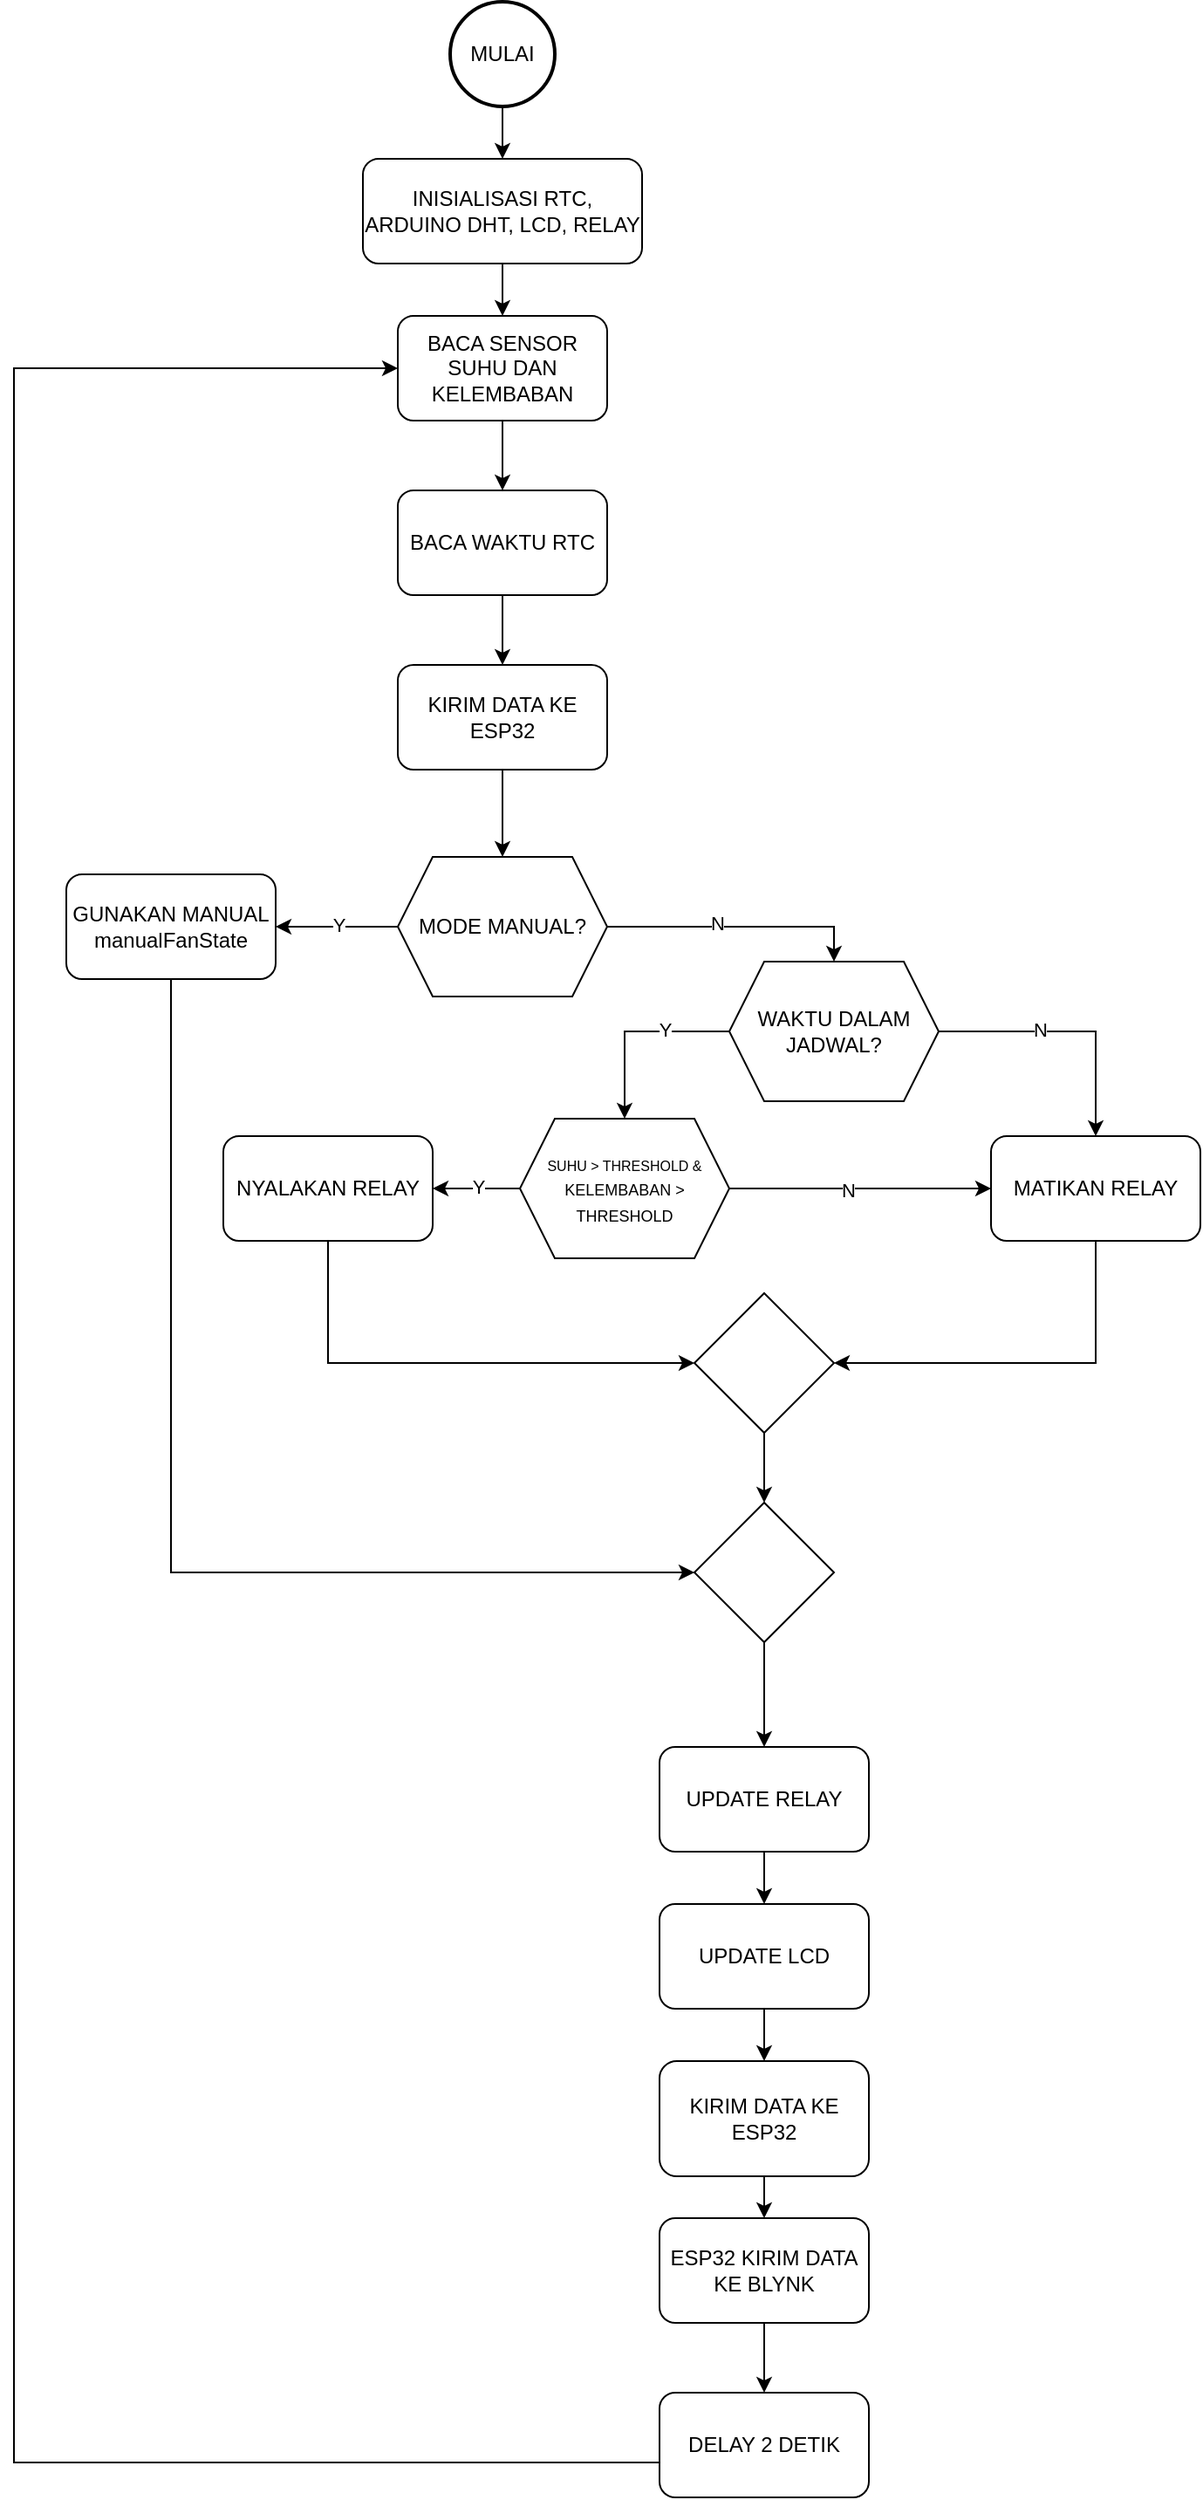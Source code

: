 <mxfile version="27.1.4" pages="6">
  <diagram name="otomatis mode" id="4Az4jXtHjL-wg0e88tgm">
    <mxGraphModel dx="1518" dy="588" grid="1" gridSize="10" guides="1" tooltips="1" connect="1" arrows="1" fold="1" page="1" pageScale="1" pageWidth="827" pageHeight="1169" math="0" shadow="0">
      <root>
        <mxCell id="0" />
        <mxCell id="1" parent="0" />
        <mxCell id="bdNyrH1w7sQYgzbu5uR2-7" style="edgeStyle=orthogonalEdgeStyle;rounded=0;orthogonalLoop=1;jettySize=auto;html=1;exitX=0.5;exitY=1;exitDx=0;exitDy=0;exitPerimeter=0;" edge="1" parent="1" source="bdNyrH1w7sQYgzbu5uR2-1" target="bdNyrH1w7sQYgzbu5uR2-6">
          <mxGeometry relative="1" as="geometry" />
        </mxCell>
        <mxCell id="bdNyrH1w7sQYgzbu5uR2-1" value="MULAI" style="strokeWidth=2;html=1;shape=mxgraph.flowchart.start_2;whiteSpace=wrap;" vertex="1" parent="1">
          <mxGeometry x="410" y="60" width="60" height="60" as="geometry" />
        </mxCell>
        <mxCell id="bdNyrH1w7sQYgzbu5uR2-9" value="" style="edgeStyle=orthogonalEdgeStyle;rounded=0;orthogonalLoop=1;jettySize=auto;html=1;" edge="1" parent="1" source="bdNyrH1w7sQYgzbu5uR2-6" target="bdNyrH1w7sQYgzbu5uR2-8">
          <mxGeometry relative="1" as="geometry" />
        </mxCell>
        <mxCell id="bdNyrH1w7sQYgzbu5uR2-6" value="INISIALISASI RTC, ARDUINO DHT, LCD, RELAY" style="rounded=1;whiteSpace=wrap;html=1;" vertex="1" parent="1">
          <mxGeometry x="360" y="150" width="160" height="60" as="geometry" />
        </mxCell>
        <mxCell id="bdNyrH1w7sQYgzbu5uR2-11" value="" style="edgeStyle=orthogonalEdgeStyle;rounded=0;orthogonalLoop=1;jettySize=auto;html=1;" edge="1" parent="1" source="bdNyrH1w7sQYgzbu5uR2-8" target="bdNyrH1w7sQYgzbu5uR2-10">
          <mxGeometry relative="1" as="geometry" />
        </mxCell>
        <mxCell id="bdNyrH1w7sQYgzbu5uR2-8" value="BACA SENSOR SUHU DAN KELEMBABAN" style="whiteSpace=wrap;html=1;rounded=1;" vertex="1" parent="1">
          <mxGeometry x="380" y="240" width="120" height="60" as="geometry" />
        </mxCell>
        <mxCell id="bdNyrH1w7sQYgzbu5uR2-13" value="" style="edgeStyle=orthogonalEdgeStyle;rounded=0;orthogonalLoop=1;jettySize=auto;html=1;" edge="1" parent="1" source="bdNyrH1w7sQYgzbu5uR2-10" target="bdNyrH1w7sQYgzbu5uR2-12">
          <mxGeometry relative="1" as="geometry" />
        </mxCell>
        <mxCell id="bdNyrH1w7sQYgzbu5uR2-10" value="BACA WAKTU RTC" style="whiteSpace=wrap;html=1;rounded=1;" vertex="1" parent="1">
          <mxGeometry x="380" y="340" width="120" height="60" as="geometry" />
        </mxCell>
        <mxCell id="bdNyrH1w7sQYgzbu5uR2-20" style="edgeStyle=orthogonalEdgeStyle;rounded=0;orthogonalLoop=1;jettySize=auto;html=1;entryX=0.5;entryY=0;entryDx=0;entryDy=0;" edge="1" parent="1" source="bdNyrH1w7sQYgzbu5uR2-12" target="bdNyrH1w7sQYgzbu5uR2-17">
          <mxGeometry relative="1" as="geometry" />
        </mxCell>
        <mxCell id="bdNyrH1w7sQYgzbu5uR2-12" value="KIRIM DATA KE ESP32" style="whiteSpace=wrap;html=1;rounded=1;" vertex="1" parent="1">
          <mxGeometry x="380" y="440" width="120" height="60" as="geometry" />
        </mxCell>
        <mxCell id="bdNyrH1w7sQYgzbu5uR2-19" style="edgeStyle=orthogonalEdgeStyle;rounded=0;orthogonalLoop=1;jettySize=auto;html=1;" edge="1" parent="1" source="bdNyrH1w7sQYgzbu5uR2-17" target="bdNyrH1w7sQYgzbu5uR2-18">
          <mxGeometry relative="1" as="geometry">
            <Array as="points">
              <mxPoint x="350" y="590" />
              <mxPoint x="350" y="590" />
            </Array>
          </mxGeometry>
        </mxCell>
        <mxCell id="bdNyrH1w7sQYgzbu5uR2-21" value="Y" style="edgeLabel;html=1;align=center;verticalAlign=middle;resizable=0;points=[];" vertex="1" connectable="0" parent="bdNyrH1w7sQYgzbu5uR2-19">
          <mxGeometry x="-0.027" y="-1" relative="1" as="geometry">
            <mxPoint as="offset" />
          </mxGeometry>
        </mxCell>
        <mxCell id="bdNyrH1w7sQYgzbu5uR2-23" value="" style="edgeStyle=orthogonalEdgeStyle;rounded=0;orthogonalLoop=1;jettySize=auto;html=1;entryX=0.5;entryY=0;entryDx=0;entryDy=0;" edge="1" parent="1" source="bdNyrH1w7sQYgzbu5uR2-17" target="bdNyrH1w7sQYgzbu5uR2-22">
          <mxGeometry relative="1" as="geometry" />
        </mxCell>
        <mxCell id="bdNyrH1w7sQYgzbu5uR2-24" value="N" style="edgeLabel;html=1;align=center;verticalAlign=middle;resizable=0;points=[];" vertex="1" connectable="0" parent="bdNyrH1w7sQYgzbu5uR2-23">
          <mxGeometry x="-0.161" y="2" relative="1" as="geometry">
            <mxPoint as="offset" />
          </mxGeometry>
        </mxCell>
        <mxCell id="bdNyrH1w7sQYgzbu5uR2-17" value="MODE MANUAL?" style="shape=hexagon;perimeter=hexagonPerimeter2;whiteSpace=wrap;html=1;fixedSize=1;" vertex="1" parent="1">
          <mxGeometry x="380" y="550" width="120" height="80" as="geometry" />
        </mxCell>
        <mxCell id="MKThbBSp3G8q3JlakAKX-10" style="edgeStyle=orthogonalEdgeStyle;rounded=0;orthogonalLoop=1;jettySize=auto;html=1;exitX=0.5;exitY=1;exitDx=0;exitDy=0;entryX=0;entryY=0.5;entryDx=0;entryDy=0;" edge="1" parent="1" source="bdNyrH1w7sQYgzbu5uR2-18" target="MKThbBSp3G8q3JlakAKX-8">
          <mxGeometry relative="1" as="geometry" />
        </mxCell>
        <mxCell id="bdNyrH1w7sQYgzbu5uR2-18" value="GUNAKAN MANUAL manualFanState" style="rounded=1;whiteSpace=wrap;html=1;" vertex="1" parent="1">
          <mxGeometry x="190" y="560" width="120" height="60" as="geometry" />
        </mxCell>
        <mxCell id="bdNyrH1w7sQYgzbu5uR2-27" style="edgeStyle=orthogonalEdgeStyle;rounded=0;orthogonalLoop=1;jettySize=auto;html=1;exitX=0;exitY=0.5;exitDx=0;exitDy=0;entryX=0.5;entryY=0;entryDx=0;entryDy=0;" edge="1" parent="1" source="bdNyrH1w7sQYgzbu5uR2-22" target="bdNyrH1w7sQYgzbu5uR2-26">
          <mxGeometry relative="1" as="geometry" />
        </mxCell>
        <mxCell id="bdNyrH1w7sQYgzbu5uR2-33" value="Y" style="edgeLabel;html=1;align=center;verticalAlign=middle;resizable=0;points=[];" vertex="1" connectable="0" parent="bdNyrH1w7sQYgzbu5uR2-27">
          <mxGeometry x="-0.323" y="-1" relative="1" as="geometry">
            <mxPoint as="offset" />
          </mxGeometry>
        </mxCell>
        <mxCell id="bdNyrH1w7sQYgzbu5uR2-29" style="edgeStyle=orthogonalEdgeStyle;rounded=0;orthogonalLoop=1;jettySize=auto;html=1;entryX=0.5;entryY=0;entryDx=0;entryDy=0;" edge="1" parent="1" source="bdNyrH1w7sQYgzbu5uR2-22" target="bdNyrH1w7sQYgzbu5uR2-28">
          <mxGeometry relative="1" as="geometry" />
        </mxCell>
        <mxCell id="bdNyrH1w7sQYgzbu5uR2-32" value="N" style="edgeLabel;html=1;align=center;verticalAlign=middle;resizable=0;points=[];" vertex="1" connectable="0" parent="bdNyrH1w7sQYgzbu5uR2-29">
          <mxGeometry x="-0.227" y="1" relative="1" as="geometry">
            <mxPoint as="offset" />
          </mxGeometry>
        </mxCell>
        <mxCell id="bdNyrH1w7sQYgzbu5uR2-22" value="WAKTU DALAM JADWAL?" style="shape=hexagon;perimeter=hexagonPerimeter2;whiteSpace=wrap;html=1;fixedSize=1;" vertex="1" parent="1">
          <mxGeometry x="570" y="610" width="120" height="80" as="geometry" />
        </mxCell>
        <mxCell id="bdNyrH1w7sQYgzbu5uR2-30" style="edgeStyle=orthogonalEdgeStyle;rounded=0;orthogonalLoop=1;jettySize=auto;html=1;" edge="1" parent="1" source="bdNyrH1w7sQYgzbu5uR2-26" target="bdNyrH1w7sQYgzbu5uR2-28">
          <mxGeometry relative="1" as="geometry" />
        </mxCell>
        <mxCell id="bdNyrH1w7sQYgzbu5uR2-31" value="N" style="edgeLabel;html=1;align=center;verticalAlign=middle;resizable=0;points=[];" vertex="1" connectable="0" parent="bdNyrH1w7sQYgzbu5uR2-30">
          <mxGeometry x="-0.098" y="-1" relative="1" as="geometry">
            <mxPoint as="offset" />
          </mxGeometry>
        </mxCell>
        <mxCell id="bdNyrH1w7sQYgzbu5uR2-35" style="edgeStyle=orthogonalEdgeStyle;rounded=0;orthogonalLoop=1;jettySize=auto;html=1;exitX=0;exitY=0.5;exitDx=0;exitDy=0;" edge="1" parent="1" source="bdNyrH1w7sQYgzbu5uR2-26" target="bdNyrH1w7sQYgzbu5uR2-34">
          <mxGeometry relative="1" as="geometry" />
        </mxCell>
        <mxCell id="MghBQiukC9yT5qFQiXLP-1" value="Y" style="edgeLabel;html=1;align=center;verticalAlign=middle;resizable=0;points=[];" vertex="1" connectable="0" parent="bdNyrH1w7sQYgzbu5uR2-35">
          <mxGeometry x="-0.039" y="-1" relative="1" as="geometry">
            <mxPoint as="offset" />
          </mxGeometry>
        </mxCell>
        <mxCell id="bdNyrH1w7sQYgzbu5uR2-26" value="&lt;font style=&quot;font-size: 8px;&quot;&gt;SUHU &amp;gt; THRESHOLD &amp;amp;&lt;/font&gt;&lt;div&gt;&lt;font style=&quot;font-size: 9px;&quot;&gt;KELEMBABAN &amp;gt; THRESHOLD&lt;/font&gt;&lt;/div&gt;" style="shape=hexagon;perimeter=hexagonPerimeter2;whiteSpace=wrap;html=1;fixedSize=1;" vertex="1" parent="1">
          <mxGeometry x="450" y="700" width="120" height="80" as="geometry" />
        </mxCell>
        <mxCell id="MKThbBSp3G8q3JlakAKX-6" style="edgeStyle=orthogonalEdgeStyle;rounded=0;orthogonalLoop=1;jettySize=auto;html=1;exitX=0.5;exitY=1;exitDx=0;exitDy=0;entryX=1;entryY=0.5;entryDx=0;entryDy=0;" edge="1" parent="1" source="bdNyrH1w7sQYgzbu5uR2-28" target="MKThbBSp3G8q3JlakAKX-4">
          <mxGeometry relative="1" as="geometry" />
        </mxCell>
        <mxCell id="bdNyrH1w7sQYgzbu5uR2-28" value="MATIKAN RELAY" style="rounded=1;whiteSpace=wrap;html=1;" vertex="1" parent="1">
          <mxGeometry x="720" y="710" width="120" height="60" as="geometry" />
        </mxCell>
        <mxCell id="MKThbBSp3G8q3JlakAKX-5" style="edgeStyle=orthogonalEdgeStyle;rounded=0;orthogonalLoop=1;jettySize=auto;html=1;exitX=0.5;exitY=1;exitDx=0;exitDy=0;entryX=0;entryY=0.5;entryDx=0;entryDy=0;" edge="1" parent="1" source="bdNyrH1w7sQYgzbu5uR2-34" target="MKThbBSp3G8q3JlakAKX-4">
          <mxGeometry relative="1" as="geometry" />
        </mxCell>
        <mxCell id="bdNyrH1w7sQYgzbu5uR2-34" value="NYALAKAN RELAY" style="rounded=1;whiteSpace=wrap;html=1;" vertex="1" parent="1">
          <mxGeometry x="280" y="710" width="120" height="60" as="geometry" />
        </mxCell>
        <mxCell id="bdNyrH1w7sQYgzbu5uR2-40" value="" style="edgeStyle=orthogonalEdgeStyle;rounded=0;orthogonalLoop=1;jettySize=auto;html=1;" edge="1" parent="1" source="bdNyrH1w7sQYgzbu5uR2-36" target="bdNyrH1w7sQYgzbu5uR2-39">
          <mxGeometry relative="1" as="geometry" />
        </mxCell>
        <mxCell id="bdNyrH1w7sQYgzbu5uR2-36" value="UPDATE RELAY" style="rounded=1;whiteSpace=wrap;html=1;" vertex="1" parent="1">
          <mxGeometry x="530" y="1060" width="120" height="60" as="geometry" />
        </mxCell>
        <mxCell id="bdNyrH1w7sQYgzbu5uR2-43" value="" style="edgeStyle=orthogonalEdgeStyle;rounded=0;orthogonalLoop=1;jettySize=auto;html=1;" edge="1" parent="1" source="bdNyrH1w7sQYgzbu5uR2-39" target="bdNyrH1w7sQYgzbu5uR2-42">
          <mxGeometry relative="1" as="geometry" />
        </mxCell>
        <mxCell id="bdNyrH1w7sQYgzbu5uR2-39" value="UPDATE LCD" style="whiteSpace=wrap;html=1;rounded=1;" vertex="1" parent="1">
          <mxGeometry x="530" y="1150" width="120" height="60" as="geometry" />
        </mxCell>
        <mxCell id="bdNyrH1w7sQYgzbu5uR2-45" value="" style="edgeStyle=orthogonalEdgeStyle;rounded=0;orthogonalLoop=1;jettySize=auto;html=1;" edge="1" parent="1" source="bdNyrH1w7sQYgzbu5uR2-42" target="bdNyrH1w7sQYgzbu5uR2-44">
          <mxGeometry relative="1" as="geometry" />
        </mxCell>
        <mxCell id="bdNyrH1w7sQYgzbu5uR2-42" value="KIRIM DATA KE ESP32" style="whiteSpace=wrap;html=1;rounded=1;" vertex="1" parent="1">
          <mxGeometry x="530" y="1240" width="120" height="66" as="geometry" />
        </mxCell>
        <mxCell id="bdNyrH1w7sQYgzbu5uR2-52" value="" style="edgeStyle=orthogonalEdgeStyle;rounded=0;orthogonalLoop=1;jettySize=auto;html=1;" edge="1" parent="1" source="bdNyrH1w7sQYgzbu5uR2-44" target="bdNyrH1w7sQYgzbu5uR2-51">
          <mxGeometry relative="1" as="geometry" />
        </mxCell>
        <mxCell id="bdNyrH1w7sQYgzbu5uR2-44" value="ESP32 KIRIM DATA KE BLYNK" style="whiteSpace=wrap;html=1;rounded=1;" vertex="1" parent="1">
          <mxGeometry x="530" y="1330" width="120" height="60" as="geometry" />
        </mxCell>
        <mxCell id="bdNyrH1w7sQYgzbu5uR2-53" style="edgeStyle=orthogonalEdgeStyle;rounded=0;orthogonalLoop=1;jettySize=auto;html=1;exitX=0;exitY=0.75;exitDx=0;exitDy=0;entryX=0;entryY=0.5;entryDx=0;entryDy=0;" edge="1" parent="1" source="bdNyrH1w7sQYgzbu5uR2-51" target="bdNyrH1w7sQYgzbu5uR2-8">
          <mxGeometry relative="1" as="geometry">
            <Array as="points">
              <mxPoint x="530" y="1470" />
              <mxPoint x="160" y="1470" />
              <mxPoint x="160" y="270" />
            </Array>
          </mxGeometry>
        </mxCell>
        <mxCell id="bdNyrH1w7sQYgzbu5uR2-51" value="DELAY 2 DETIK" style="whiteSpace=wrap;html=1;rounded=1;" vertex="1" parent="1">
          <mxGeometry x="530" y="1430" width="120" height="60" as="geometry" />
        </mxCell>
        <mxCell id="MKThbBSp3G8q3JlakAKX-9" style="edgeStyle=orthogonalEdgeStyle;rounded=0;orthogonalLoop=1;jettySize=auto;html=1;exitX=0.5;exitY=1;exitDx=0;exitDy=0;entryX=0.5;entryY=0;entryDx=0;entryDy=0;" edge="1" parent="1" source="MKThbBSp3G8q3JlakAKX-4" target="MKThbBSp3G8q3JlakAKX-8">
          <mxGeometry relative="1" as="geometry" />
        </mxCell>
        <mxCell id="MKThbBSp3G8q3JlakAKX-4" value="" style="rhombus;whiteSpace=wrap;html=1;" vertex="1" parent="1">
          <mxGeometry x="550" y="800" width="80" height="80" as="geometry" />
        </mxCell>
        <mxCell id="MKThbBSp3G8q3JlakAKX-11" style="edgeStyle=orthogonalEdgeStyle;rounded=0;orthogonalLoop=1;jettySize=auto;html=1;exitX=0.5;exitY=1;exitDx=0;exitDy=0;" edge="1" parent="1" source="MKThbBSp3G8q3JlakAKX-8" target="bdNyrH1w7sQYgzbu5uR2-36">
          <mxGeometry relative="1" as="geometry" />
        </mxCell>
        <mxCell id="MKThbBSp3G8q3JlakAKX-8" value="" style="rhombus;whiteSpace=wrap;html=1;" vertex="1" parent="1">
          <mxGeometry x="550" y="920" width="80" height="80" as="geometry" />
        </mxCell>
      </root>
    </mxGraphModel>
  </diagram>
  <diagram id="7hddB3MelWaFtS3QmJ7T" name="manual mode">
    <mxGraphModel dx="2468" dy="955" grid="1" gridSize="10" guides="1" tooltips="1" connect="1" arrows="1" fold="1" page="1" pageScale="1" pageWidth="827" pageHeight="1169" math="0" shadow="0">
      <root>
        <mxCell id="0" />
        <mxCell id="1" parent="0" />
        <mxCell id="-S4S8vP2KM_I7SJIOexl-1" style="edgeStyle=orthogonalEdgeStyle;rounded=0;orthogonalLoop=1;jettySize=auto;html=1;exitX=0.5;exitY=1;exitDx=0;exitDy=0;exitPerimeter=0;" edge="1" parent="1" source="-S4S8vP2KM_I7SJIOexl-2" target="-S4S8vP2KM_I7SJIOexl-4">
          <mxGeometry relative="1" as="geometry" />
        </mxCell>
        <mxCell id="-S4S8vP2KM_I7SJIOexl-2" value="MULAI" style="strokeWidth=2;html=1;shape=mxgraph.flowchart.start_2;whiteSpace=wrap;" vertex="1" parent="1">
          <mxGeometry x="1020" y="280" width="60" height="60" as="geometry" />
        </mxCell>
        <mxCell id="-S4S8vP2KM_I7SJIOexl-3" value="" style="edgeStyle=orthogonalEdgeStyle;rounded=0;orthogonalLoop=1;jettySize=auto;html=1;" edge="1" parent="1" source="-S4S8vP2KM_I7SJIOexl-4" target="-S4S8vP2KM_I7SJIOexl-6">
          <mxGeometry relative="1" as="geometry" />
        </mxCell>
        <mxCell id="-S4S8vP2KM_I7SJIOexl-4" value="INISIALISASI RTC, ARDUINO DHT, LCD, RELAY" style="rounded=1;whiteSpace=wrap;html=1;" vertex="1" parent="1">
          <mxGeometry x="970" y="370" width="160" height="60" as="geometry" />
        </mxCell>
        <mxCell id="-S4S8vP2KM_I7SJIOexl-5" value="" style="edgeStyle=orthogonalEdgeStyle;rounded=0;orthogonalLoop=1;jettySize=auto;html=1;" edge="1" parent="1" source="-S4S8vP2KM_I7SJIOexl-6" target="-S4S8vP2KM_I7SJIOexl-8">
          <mxGeometry relative="1" as="geometry" />
        </mxCell>
        <mxCell id="-S4S8vP2KM_I7SJIOexl-6" value="BACA SENSOR SUHU DAN KELEMBABAN" style="whiteSpace=wrap;html=1;rounded=1;" vertex="1" parent="1">
          <mxGeometry x="990" y="460" width="120" height="60" as="geometry" />
        </mxCell>
        <mxCell id="-S4S8vP2KM_I7SJIOexl-7" value="" style="edgeStyle=orthogonalEdgeStyle;rounded=0;orthogonalLoop=1;jettySize=auto;html=1;" edge="1" parent="1" source="-S4S8vP2KM_I7SJIOexl-8" target="-S4S8vP2KM_I7SJIOexl-10">
          <mxGeometry relative="1" as="geometry" />
        </mxCell>
        <mxCell id="-S4S8vP2KM_I7SJIOexl-8" value="BACA WAKTU RTC" style="whiteSpace=wrap;html=1;rounded=1;" vertex="1" parent="1">
          <mxGeometry x="990" y="560" width="120" height="60" as="geometry" />
        </mxCell>
        <mxCell id="-S4S8vP2KM_I7SJIOexl-9" style="edgeStyle=orthogonalEdgeStyle;rounded=0;orthogonalLoop=1;jettySize=auto;html=1;entryX=0.5;entryY=0;entryDx=0;entryDy=0;" edge="1" parent="1" source="-S4S8vP2KM_I7SJIOexl-10" target="-S4S8vP2KM_I7SJIOexl-15">
          <mxGeometry relative="1" as="geometry" />
        </mxCell>
        <mxCell id="-S4S8vP2KM_I7SJIOexl-10" value="KIRIM DATA KE ESP32" style="whiteSpace=wrap;html=1;rounded=1;" vertex="1" parent="1">
          <mxGeometry x="990" y="660" width="120" height="60" as="geometry" />
        </mxCell>
        <mxCell id="-S4S8vP2KM_I7SJIOexl-11" style="edgeStyle=orthogonalEdgeStyle;rounded=0;orthogonalLoop=1;jettySize=auto;html=1;exitX=0;exitY=0.5;exitDx=0;exitDy=0;entryX=1;entryY=0.5;entryDx=0;entryDy=0;" edge="1" parent="1" source="-S4S8vP2KM_I7SJIOexl-15" target="-S4S8vP2KM_I7SJIOexl-17">
          <mxGeometry relative="1" as="geometry">
            <Array as="points">
              <mxPoint x="960" y="795" />
              <mxPoint x="960" y="795" />
            </Array>
          </mxGeometry>
        </mxCell>
        <mxCell id="-S4S8vP2KM_I7SJIOexl-12" value="Y" style="edgeLabel;html=1;align=center;verticalAlign=middle;resizable=0;points=[];" vertex="1" connectable="0" parent="-S4S8vP2KM_I7SJIOexl-11">
          <mxGeometry x="-0.027" y="-1" relative="1" as="geometry">
            <mxPoint as="offset" />
          </mxGeometry>
        </mxCell>
        <mxCell id="-S4S8vP2KM_I7SJIOexl-46" style="edgeStyle=orthogonalEdgeStyle;rounded=0;orthogonalLoop=1;jettySize=auto;html=1;exitX=1;exitY=0.5;exitDx=0;exitDy=0;entryX=0;entryY=0.5;entryDx=0;entryDy=0;" edge="1" parent="1" source="-S4S8vP2KM_I7SJIOexl-15" target="-S4S8vP2KM_I7SJIOexl-45">
          <mxGeometry relative="1" as="geometry" />
        </mxCell>
        <mxCell id="Xe4z1hUHcEtr2YWVmqlI-9" value="N" style="edgeLabel;html=1;align=center;verticalAlign=middle;resizable=0;points=[];" vertex="1" connectable="0" parent="-S4S8vP2KM_I7SJIOexl-46">
          <mxGeometry x="-0.286" y="-2" relative="1" as="geometry">
            <mxPoint as="offset" />
          </mxGeometry>
        </mxCell>
        <mxCell id="-S4S8vP2KM_I7SJIOexl-15" value="MODE MANUAL?" style="shape=hexagon;perimeter=hexagonPerimeter2;whiteSpace=wrap;html=1;fixedSize=1;" vertex="1" parent="1">
          <mxGeometry x="990" y="770" width="120" height="50" as="geometry" />
        </mxCell>
        <mxCell id="-S4S8vP2KM_I7SJIOexl-49" style="edgeStyle=orthogonalEdgeStyle;rounded=0;orthogonalLoop=1;jettySize=auto;html=1;exitX=0.5;exitY=1;exitDx=0;exitDy=0;entryX=0.5;entryY=0;entryDx=0;entryDy=0;" edge="1" parent="1" source="-S4S8vP2KM_I7SJIOexl-17" target="-S4S8vP2KM_I7SJIOexl-50">
          <mxGeometry relative="1" as="geometry">
            <mxPoint x="860" y="880" as="targetPoint" />
          </mxGeometry>
        </mxCell>
        <mxCell id="-S4S8vP2KM_I7SJIOexl-17" value="GUNAKAN MANUAL manualFanState" style="rounded=1;whiteSpace=wrap;html=1;" vertex="1" parent="1">
          <mxGeometry x="800" y="765" width="120" height="60" as="geometry" />
        </mxCell>
        <mxCell id="-S4S8vP2KM_I7SJIOexl-18" style="edgeStyle=orthogonalEdgeStyle;rounded=0;orthogonalLoop=1;jettySize=auto;html=1;exitX=0;exitY=0.5;exitDx=0;exitDy=0;entryX=0.5;entryY=0;entryDx=0;entryDy=0;" edge="1" parent="1" target="-S4S8vP2KM_I7SJIOexl-26">
          <mxGeometry relative="1" as="geometry">
            <mxPoint x="1180" y="870" as="sourcePoint" />
          </mxGeometry>
        </mxCell>
        <mxCell id="-S4S8vP2KM_I7SJIOexl-19" value="Y" style="edgeLabel;html=1;align=center;verticalAlign=middle;resizable=0;points=[];" vertex="1" connectable="0" parent="-S4S8vP2KM_I7SJIOexl-18">
          <mxGeometry x="-0.323" y="-1" relative="1" as="geometry">
            <mxPoint as="offset" />
          </mxGeometry>
        </mxCell>
        <mxCell id="-S4S8vP2KM_I7SJIOexl-20" style="edgeStyle=orthogonalEdgeStyle;rounded=0;orthogonalLoop=1;jettySize=auto;html=1;entryX=0.5;entryY=0;entryDx=0;entryDy=0;" edge="1" parent="1" target="-S4S8vP2KM_I7SJIOexl-28">
          <mxGeometry relative="1" as="geometry">
            <mxPoint x="1299.967" y="870.067" as="sourcePoint" />
          </mxGeometry>
        </mxCell>
        <mxCell id="-S4S8vP2KM_I7SJIOexl-21" value="N" style="edgeLabel;html=1;align=center;verticalAlign=middle;resizable=0;points=[];" vertex="1" connectable="0" parent="-S4S8vP2KM_I7SJIOexl-20">
          <mxGeometry x="-0.227" y="1" relative="1" as="geometry">
            <mxPoint as="offset" />
          </mxGeometry>
        </mxCell>
        <mxCell id="-S4S8vP2KM_I7SJIOexl-23" style="edgeStyle=orthogonalEdgeStyle;rounded=0;orthogonalLoop=1;jettySize=auto;html=1;" edge="1" parent="1" target="-S4S8vP2KM_I7SJIOexl-28">
          <mxGeometry relative="1" as="geometry">
            <mxPoint x="1180" y="960" as="sourcePoint" />
          </mxGeometry>
        </mxCell>
        <mxCell id="-S4S8vP2KM_I7SJIOexl-24" value="N" style="edgeLabel;html=1;align=center;verticalAlign=middle;resizable=0;points=[];" vertex="1" connectable="0" parent="-S4S8vP2KM_I7SJIOexl-23">
          <mxGeometry x="-0.098" y="-1" relative="1" as="geometry">
            <mxPoint as="offset" />
          </mxGeometry>
        </mxCell>
        <mxCell id="-S4S8vP2KM_I7SJIOexl-25" style="edgeStyle=orthogonalEdgeStyle;rounded=0;orthogonalLoop=1;jettySize=auto;html=1;exitX=0;exitY=0.5;exitDx=0;exitDy=0;" edge="1" parent="1" target="-S4S8vP2KM_I7SJIOexl-30">
          <mxGeometry relative="1" as="geometry">
            <mxPoint x="1060" y="960" as="sourcePoint" />
          </mxGeometry>
        </mxCell>
        <mxCell id="-S4S8vP2KM_I7SJIOexl-27" style="edgeStyle=orthogonalEdgeStyle;rounded=0;orthogonalLoop=1;jettySize=auto;html=1;exitX=0.5;exitY=1;exitDx=0;exitDy=0;entryX=1;entryY=0.5;entryDx=0;entryDy=0;" edge="1" parent="1" target="-S4S8vP2KM_I7SJIOexl-42">
          <mxGeometry relative="1" as="geometry">
            <mxPoint x="1390" y="990" as="sourcePoint" />
          </mxGeometry>
        </mxCell>
        <mxCell id="-S4S8vP2KM_I7SJIOexl-29" style="edgeStyle=orthogonalEdgeStyle;rounded=0;orthogonalLoop=1;jettySize=auto;html=1;exitX=0.5;exitY=1;exitDx=0;exitDy=0;entryX=0;entryY=0.5;entryDx=0;entryDy=0;" edge="1" parent="1" target="-S4S8vP2KM_I7SJIOexl-42">
          <mxGeometry relative="1" as="geometry">
            <mxPoint x="950" y="990" as="sourcePoint" />
          </mxGeometry>
        </mxCell>
        <mxCell id="-S4S8vP2KM_I7SJIOexl-31" value="" style="edgeStyle=orthogonalEdgeStyle;rounded=0;orthogonalLoop=1;jettySize=auto;html=1;" edge="1" parent="1" source="-S4S8vP2KM_I7SJIOexl-32" target="-S4S8vP2KM_I7SJIOexl-34">
          <mxGeometry relative="1" as="geometry" />
        </mxCell>
        <mxCell id="-S4S8vP2KM_I7SJIOexl-32" value="UPDATE RELAY" style="rounded=1;whiteSpace=wrap;html=1;" vertex="1" parent="1">
          <mxGeometry x="800" y="1210" width="120" height="60" as="geometry" />
        </mxCell>
        <mxCell id="-S4S8vP2KM_I7SJIOexl-33" value="" style="edgeStyle=orthogonalEdgeStyle;rounded=0;orthogonalLoop=1;jettySize=auto;html=1;" edge="1" parent="1" source="-S4S8vP2KM_I7SJIOexl-34" target="-S4S8vP2KM_I7SJIOexl-36">
          <mxGeometry relative="1" as="geometry" />
        </mxCell>
        <mxCell id="-S4S8vP2KM_I7SJIOexl-34" value="UPDATE LCD" style="whiteSpace=wrap;html=1;rounded=1;" vertex="1" parent="1">
          <mxGeometry x="800" y="1300" width="120" height="60" as="geometry" />
        </mxCell>
        <mxCell id="-S4S8vP2KM_I7SJIOexl-35" value="" style="edgeStyle=orthogonalEdgeStyle;rounded=0;orthogonalLoop=1;jettySize=auto;html=1;" edge="1" parent="1" source="-S4S8vP2KM_I7SJIOexl-36" target="-S4S8vP2KM_I7SJIOexl-38">
          <mxGeometry relative="1" as="geometry" />
        </mxCell>
        <mxCell id="-S4S8vP2KM_I7SJIOexl-36" value="KIRIM DATA KE ESP32" style="whiteSpace=wrap;html=1;rounded=1;" vertex="1" parent="1">
          <mxGeometry x="800" y="1390" width="120" height="66" as="geometry" />
        </mxCell>
        <mxCell id="-S4S8vP2KM_I7SJIOexl-37" value="" style="edgeStyle=orthogonalEdgeStyle;rounded=0;orthogonalLoop=1;jettySize=auto;html=1;" edge="1" parent="1" source="-S4S8vP2KM_I7SJIOexl-38" target="-S4S8vP2KM_I7SJIOexl-40">
          <mxGeometry relative="1" as="geometry" />
        </mxCell>
        <mxCell id="-S4S8vP2KM_I7SJIOexl-38" value="ESP32 KIRIM DATA KE BLYNK" style="whiteSpace=wrap;html=1;rounded=1;" vertex="1" parent="1">
          <mxGeometry x="800" y="1480" width="120" height="60" as="geometry" />
        </mxCell>
        <mxCell id="gclXC8FwHHKACivl6LY1-2" style="edgeStyle=orthogonalEdgeStyle;rounded=0;orthogonalLoop=1;jettySize=auto;html=1;exitX=1;exitY=0.5;exitDx=0;exitDy=0;entryX=1;entryY=0.5;entryDx=0;entryDy=0;" edge="1" parent="1" source="-S4S8vP2KM_I7SJIOexl-40" target="-S4S8vP2KM_I7SJIOexl-6">
          <mxGeometry relative="1" as="geometry">
            <Array as="points">
              <mxPoint x="1300" y="1610" />
              <mxPoint x="1300" y="490" />
            </Array>
          </mxGeometry>
        </mxCell>
        <mxCell id="-S4S8vP2KM_I7SJIOexl-40" value="DELAY 2 DETIK" style="whiteSpace=wrap;html=1;rounded=1;" vertex="1" parent="1">
          <mxGeometry x="800" y="1580" width="120" height="60" as="geometry" />
        </mxCell>
        <mxCell id="-S4S8vP2KM_I7SJIOexl-43" style="edgeStyle=orthogonalEdgeStyle;rounded=0;orthogonalLoop=1;jettySize=auto;html=1;exitX=0.5;exitY=1;exitDx=0;exitDy=0;" edge="1" parent="1" source="-S4S8vP2KM_I7SJIOexl-44" target="-S4S8vP2KM_I7SJIOexl-32">
          <mxGeometry relative="1" as="geometry">
            <Array as="points">
              <mxPoint x="1110" y="1190" />
              <mxPoint x="860" y="1190" />
            </Array>
          </mxGeometry>
        </mxCell>
        <mxCell id="-S4S8vP2KM_I7SJIOexl-44" value="" style="rhombus;whiteSpace=wrap;html=1;" vertex="1" parent="1">
          <mxGeometry x="1070" y="1100" width="80" height="80" as="geometry" />
        </mxCell>
        <mxCell id="6fsLugynjXtwVKVCvPmA-5" style="edgeStyle=orthogonalEdgeStyle;rounded=0;orthogonalLoop=1;jettySize=auto;html=1;exitX=0.5;exitY=1;exitDx=0;exitDy=0;entryX=1;entryY=0.5;entryDx=0;entryDy=0;" edge="1" parent="1" source="-S4S8vP2KM_I7SJIOexl-45" target="-S4S8vP2KM_I7SJIOexl-44">
          <mxGeometry relative="1" as="geometry" />
        </mxCell>
        <mxCell id="-S4S8vP2KM_I7SJIOexl-45" value="MODE OTOMATIS" style="rounded=1;whiteSpace=wrap;html=1;" vertex="1" parent="1">
          <mxGeometry x="1160" y="765" width="120" height="60" as="geometry" />
        </mxCell>
        <mxCell id="Xe4z1hUHcEtr2YWVmqlI-3" style="edgeStyle=orthogonalEdgeStyle;rounded=0;orthogonalLoop=1;jettySize=auto;html=1;exitX=1;exitY=0.5;exitDx=0;exitDy=0;entryX=0.5;entryY=0;entryDx=0;entryDy=0;" edge="1" parent="1" source="-S4S8vP2KM_I7SJIOexl-50" target="Xe4z1hUHcEtr2YWVmqlI-1">
          <mxGeometry relative="1" as="geometry" />
        </mxCell>
        <mxCell id="Xe4z1hUHcEtr2YWVmqlI-8" value="N" style="edgeLabel;html=1;align=center;verticalAlign=middle;resizable=0;points=[];" vertex="1" connectable="0" parent="Xe4z1hUHcEtr2YWVmqlI-3">
          <mxGeometry x="-0.388" relative="1" as="geometry">
            <mxPoint as="offset" />
          </mxGeometry>
        </mxCell>
        <mxCell id="Xe4z1hUHcEtr2YWVmqlI-4" style="edgeStyle=orthogonalEdgeStyle;rounded=0;orthogonalLoop=1;jettySize=auto;html=1;exitX=0;exitY=0.5;exitDx=0;exitDy=0;entryX=0.5;entryY=0;entryDx=0;entryDy=0;" edge="1" parent="1" source="-S4S8vP2KM_I7SJIOexl-50" target="Xe4z1hUHcEtr2YWVmqlI-2">
          <mxGeometry relative="1" as="geometry" />
        </mxCell>
        <mxCell id="Xe4z1hUHcEtr2YWVmqlI-7" value="Y" style="edgeLabel;html=1;align=center;verticalAlign=middle;resizable=0;points=[];" vertex="1" connectable="0" parent="Xe4z1hUHcEtr2YWVmqlI-4">
          <mxGeometry x="-0.249" y="-2" relative="1" as="geometry">
            <mxPoint as="offset" />
          </mxGeometry>
        </mxCell>
        <mxCell id="-S4S8vP2KM_I7SJIOexl-50" value="manualFanState =1" style="shape=hexagon;perimeter=hexagonPerimeter2;whiteSpace=wrap;html=1;fixedSize=1;" vertex="1" parent="1">
          <mxGeometry x="800" y="860" width="120" height="40" as="geometry" />
        </mxCell>
        <mxCell id="6fsLugynjXtwVKVCvPmA-3" style="edgeStyle=orthogonalEdgeStyle;rounded=0;orthogonalLoop=1;jettySize=auto;html=1;exitX=0.5;exitY=1;exitDx=0;exitDy=0;entryX=1;entryY=0.5;entryDx=0;entryDy=0;" edge="1" parent="1" source="Xe4z1hUHcEtr2YWVmqlI-1" target="6fsLugynjXtwVKVCvPmA-1">
          <mxGeometry relative="1" as="geometry" />
        </mxCell>
        <mxCell id="Xe4z1hUHcEtr2YWVmqlI-1" value="MATIKAN RELAY" style="rounded=1;whiteSpace=wrap;html=1;" vertex="1" parent="1">
          <mxGeometry x="940" y="920" width="120" height="60" as="geometry" />
        </mxCell>
        <mxCell id="6fsLugynjXtwVKVCvPmA-2" style="edgeStyle=orthogonalEdgeStyle;rounded=0;orthogonalLoop=1;jettySize=auto;html=1;exitX=0.5;exitY=1;exitDx=0;exitDy=0;entryX=0;entryY=0.5;entryDx=0;entryDy=0;" edge="1" parent="1" source="Xe4z1hUHcEtr2YWVmqlI-2" target="6fsLugynjXtwVKVCvPmA-1">
          <mxGeometry relative="1" as="geometry" />
        </mxCell>
        <mxCell id="Xe4z1hUHcEtr2YWVmqlI-2" value="NYALAKAN RELAY" style="rounded=1;whiteSpace=wrap;html=1;" vertex="1" parent="1">
          <mxGeometry x="650" y="920" width="120" height="60" as="geometry" />
        </mxCell>
        <mxCell id="6fsLugynjXtwVKVCvPmA-4" style="edgeStyle=orthogonalEdgeStyle;rounded=0;orthogonalLoop=1;jettySize=auto;html=1;exitX=0.5;exitY=1;exitDx=0;exitDy=0;entryX=0.5;entryY=0;entryDx=0;entryDy=0;" edge="1" parent="1" source="6fsLugynjXtwVKVCvPmA-1" target="-S4S8vP2KM_I7SJIOexl-44">
          <mxGeometry relative="1" as="geometry" />
        </mxCell>
        <mxCell id="6fsLugynjXtwVKVCvPmA-1" value="" style="rhombus;whiteSpace=wrap;html=1;" vertex="1" parent="1">
          <mxGeometry x="820" y="980" width="80" height="80" as="geometry" />
        </mxCell>
      </root>
    </mxGraphModel>
  </diagram>
  <diagram id="i-cfCQEMZi60nOm-V1x0" name="Konteks Diagram">
    <mxGraphModel dx="1410" dy="546" grid="1" gridSize="10" guides="1" tooltips="1" connect="1" arrows="1" fold="1" page="1" pageScale="1" pageWidth="827" pageHeight="1169" math="0" shadow="0">
      <root>
        <mxCell id="0" />
        <mxCell id="1" parent="0" />
        <mxCell id="U7BT9etSHL-sBGbC5w2L-4" value="INPUT" style="swimlane;fontStyle=0;childLayout=stackLayout;horizontal=1;startSize=30;horizontalStack=0;resizeParent=1;resizeParentMax=0;resizeLast=0;collapsible=1;marginBottom=0;whiteSpace=wrap;html=1;" vertex="1" parent="1">
          <mxGeometry x="140" y="60" width="140" height="90" as="geometry" />
        </mxCell>
        <mxCell id="U7BT9etSHL-sBGbC5w2L-5" value="SENSOR RTC" style="text;strokeColor=none;fillColor=none;align=left;verticalAlign=middle;spacingLeft=4;spacingRight=4;overflow=hidden;points=[[0,0.5],[1,0.5]];portConstraint=eastwest;rotatable=0;whiteSpace=wrap;html=1;" vertex="1" parent="U7BT9etSHL-sBGbC5w2L-4">
          <mxGeometry y="30" width="140" height="30" as="geometry" />
        </mxCell>
        <mxCell id="U7BT9etSHL-sBGbC5w2L-6" value="SENSOR DHT11" style="text;strokeColor=none;fillColor=none;align=left;verticalAlign=middle;spacingLeft=4;spacingRight=4;overflow=hidden;points=[[0,0.5],[1,0.5]];portConstraint=eastwest;rotatable=0;whiteSpace=wrap;html=1;" vertex="1" parent="U7BT9etSHL-sBGbC5w2L-4">
          <mxGeometry y="60" width="140" height="30" as="geometry" />
        </mxCell>
        <mxCell id="U7BT9etSHL-sBGbC5w2L-12" value="PROSES" style="swimlane;fontStyle=0;childLayout=stackLayout;horizontal=1;startSize=30;horizontalStack=0;resizeParent=1;resizeParentMax=0;resizeLast=0;collapsible=1;marginBottom=0;whiteSpace=wrap;html=1;" vertex="1" parent="1">
          <mxGeometry x="360" y="40" width="140" height="120" as="geometry" />
        </mxCell>
        <mxCell id="U7BT9etSHL-sBGbC5w2L-13" value="ARDUINO UNO&lt;span style=&quot;white-space: pre;&quot;&gt;&#x9;&lt;/span&gt;" style="text;strokeColor=none;fillColor=none;align=left;verticalAlign=middle;spacingLeft=4;spacingRight=4;overflow=hidden;points=[[0,0.5],[1,0.5]];portConstraint=eastwest;rotatable=0;whiteSpace=wrap;html=1;" vertex="1" parent="U7BT9etSHL-sBGbC5w2L-12">
          <mxGeometry y="30" width="140" height="30" as="geometry" />
        </mxCell>
        <mxCell id="U7BT9etSHL-sBGbC5w2L-14" value="ESP32" style="text;strokeColor=none;fillColor=none;align=left;verticalAlign=middle;spacingLeft=4;spacingRight=4;overflow=hidden;points=[[0,0.5],[1,0.5]];portConstraint=eastwest;rotatable=0;whiteSpace=wrap;html=1;" vertex="1" parent="U7BT9etSHL-sBGbC5w2L-12">
          <mxGeometry y="60" width="140" height="30" as="geometry" />
        </mxCell>
        <mxCell id="U7BT9etSHL-sBGbC5w2L-15" value="BLYNK" style="text;strokeColor=none;fillColor=none;align=left;verticalAlign=middle;spacingLeft=4;spacingRight=4;overflow=hidden;points=[[0,0.5],[1,0.5]];portConstraint=eastwest;rotatable=0;whiteSpace=wrap;html=1;" vertex="1" parent="U7BT9etSHL-sBGbC5w2L-12">
          <mxGeometry y="90" width="140" height="30" as="geometry" />
        </mxCell>
        <mxCell id="U7BT9etSHL-sBGbC5w2L-16" value="OUTPUT" style="swimlane;fontStyle=0;childLayout=stackLayout;horizontal=1;startSize=30;horizontalStack=0;resizeParent=1;resizeParentMax=0;resizeLast=0;collapsible=1;marginBottom=0;whiteSpace=wrap;html=1;" vertex="1" parent="1">
          <mxGeometry x="570" y="60" width="140" height="90" as="geometry" />
        </mxCell>
        <mxCell id="U7BT9etSHL-sBGbC5w2L-17" value="RELAY" style="text;strokeColor=none;fillColor=none;align=left;verticalAlign=middle;spacingLeft=4;spacingRight=4;overflow=hidden;points=[[0,0.5],[1,0.5]];portConstraint=eastwest;rotatable=0;whiteSpace=wrap;html=1;" vertex="1" parent="U7BT9etSHL-sBGbC5w2L-16">
          <mxGeometry y="30" width="140" height="30" as="geometry" />
        </mxCell>
        <mxCell id="U7BT9etSHL-sBGbC5w2L-19" value="LCD" style="text;strokeColor=none;fillColor=none;align=left;verticalAlign=middle;spacingLeft=4;spacingRight=4;overflow=hidden;points=[[0,0.5],[1,0.5]];portConstraint=eastwest;rotatable=0;whiteSpace=wrap;html=1;" vertex="1" parent="U7BT9etSHL-sBGbC5w2L-16">
          <mxGeometry y="60" width="140" height="30" as="geometry" />
        </mxCell>
        <mxCell id="U7BT9etSHL-sBGbC5w2L-20" style="edgeStyle=orthogonalEdgeStyle;rounded=0;orthogonalLoop=1;jettySize=auto;html=1;exitX=1;exitY=0.5;exitDx=0;exitDy=0;" edge="1" parent="1" source="U7BT9etSHL-sBGbC5w2L-5">
          <mxGeometry relative="1" as="geometry">
            <mxPoint x="360" y="105" as="targetPoint" />
            <Array as="points">
              <mxPoint x="360" y="105" />
            </Array>
          </mxGeometry>
        </mxCell>
        <mxCell id="U7BT9etSHL-sBGbC5w2L-21" style="edgeStyle=orthogonalEdgeStyle;rounded=0;orthogonalLoop=1;jettySize=auto;html=1;" edge="1" parent="1">
          <mxGeometry relative="1" as="geometry">
            <mxPoint x="500" y="100" as="sourcePoint" />
            <mxPoint x="570" y="100" as="targetPoint" />
            <Array as="points">
              <mxPoint x="570" y="100" />
            </Array>
          </mxGeometry>
        </mxCell>
      </root>
    </mxGraphModel>
  </diagram>
  <diagram id="ShHqDVRMszKELzMTgn-K" name="Kontek Diagram Full">
    <mxGraphModel dx="1410" dy="546" grid="1" gridSize="10" guides="1" tooltips="1" connect="1" arrows="1" fold="1" page="1" pageScale="1" pageWidth="827" pageHeight="1169" math="0" shadow="0">
      <root>
        <mxCell id="0" />
        <mxCell id="1" parent="0" />
        <mxCell id="uYDMYwzP-bkC2HoixCUO-1" value="Cloud&lt;div&gt;Server&lt;/div&gt;&lt;div&gt;Blynk&lt;/div&gt;" style="shape=cylinder;whiteSpace=wrap;html=1;boundedLbl=1;backgroundOutline=1;" vertex="1" parent="1">
          <mxGeometry x="120" y="40" width="60" height="80" as="geometry" />
        </mxCell>
        <mxCell id="uYDMYwzP-bkC2HoixCUO-2" value="Internet" style="shape=cloud;whiteSpace=wrap;html=1;" vertex="1" parent="1">
          <mxGeometry x="260" y="35" width="90" height="90" as="geometry" />
        </mxCell>
        <mxCell id="uYDMYwzP-bkC2HoixCUO-3" style="edgeStyle=orthogonalEdgeStyle;rounded=0;orthogonalLoop=1;jettySize=auto;html=1;exitX=1;exitY=0.3;exitDx=0;exitDy=0;entryX=0.144;entryY=0.304;entryDx=0;entryDy=0;entryPerimeter=0;" edge="1" parent="1" source="uYDMYwzP-bkC2HoixCUO-1" target="uYDMYwzP-bkC2HoixCUO-2">
          <mxGeometry relative="1" as="geometry">
            <Array as="points">
              <mxPoint x="180" y="62" />
              <mxPoint x="220" y="62" />
            </Array>
          </mxGeometry>
        </mxCell>
        <mxCell id="uYDMYwzP-bkC2HoixCUO-4" style="edgeStyle=orthogonalEdgeStyle;rounded=0;orthogonalLoop=1;jettySize=auto;html=1;exitX=0.084;exitY=0.678;exitDx=0;exitDy=0;exitPerimeter=0;entryX=1;entryY=0.7;entryDx=0;entryDy=0;" edge="1" parent="1" source="uYDMYwzP-bkC2HoixCUO-2" target="uYDMYwzP-bkC2HoixCUO-1">
          <mxGeometry relative="1" as="geometry" />
        </mxCell>
        <mxCell id="uYDMYwzP-bkC2HoixCUO-6" value="" style="swimlane;startSize=0;" vertex="1" parent="1">
          <mxGeometry x="390" y="50" width="200" height="60" as="geometry">
            <mxRectangle x="414" y="50" width="50" height="40" as="alternateBounds" />
          </mxGeometry>
        </mxCell>
        <mxCell id="uYDMYwzP-bkC2HoixCUO-7" value="Smartphone" style="rounded=0;whiteSpace=wrap;html=1;" vertex="1" parent="uYDMYwzP-bkC2HoixCUO-6">
          <mxGeometry x="20" y="15" width="80" height="25" as="geometry" />
        </mxCell>
        <mxCell id="uYDMYwzP-bkC2HoixCUO-9" value="Blynk" style="rounded=0;whiteSpace=wrap;html=1;" vertex="1" parent="uYDMYwzP-bkC2HoixCUO-6">
          <mxGeometry x="110" y="15" width="80" height="25" as="geometry" />
        </mxCell>
        <mxCell id="uYDMYwzP-bkC2HoixCUO-10" value="" style="endArrow=none;html=1;rounded=0;exitX=1;exitY=0.5;exitDx=0;exitDy=0;entryX=0;entryY=0.5;entryDx=0;entryDy=0;" edge="1" parent="uYDMYwzP-bkC2HoixCUO-6" source="uYDMYwzP-bkC2HoixCUO-7" target="uYDMYwzP-bkC2HoixCUO-9">
          <mxGeometry width="50" height="50" relative="1" as="geometry">
            <mxPoint x="130" y="120" as="sourcePoint" />
            <mxPoint x="180" y="70" as="targetPoint" />
          </mxGeometry>
        </mxCell>
        <mxCell id="uYDMYwzP-bkC2HoixCUO-11" style="edgeStyle=orthogonalEdgeStyle;rounded=0;orthogonalLoop=1;jettySize=auto;html=1;exitX=0.88;exitY=0.25;exitDx=0;exitDy=0;exitPerimeter=0;entryX=-0.003;entryY=0.135;entryDx=0;entryDy=0;entryPerimeter=0;" edge="1" parent="1" source="uYDMYwzP-bkC2HoixCUO-2" target="uYDMYwzP-bkC2HoixCUO-6">
          <mxGeometry relative="1" as="geometry" />
        </mxCell>
        <mxCell id="uYDMYwzP-bkC2HoixCUO-12" style="edgeStyle=orthogonalEdgeStyle;rounded=0;orthogonalLoop=1;jettySize=auto;html=1;exitX=0;exitY=0.75;exitDx=0;exitDy=0;entryX=0.951;entryY=0.667;entryDx=0;entryDy=0;entryPerimeter=0;" edge="1" parent="1" source="uYDMYwzP-bkC2HoixCUO-6" target="uYDMYwzP-bkC2HoixCUO-2">
          <mxGeometry relative="1" as="geometry" />
        </mxCell>
        <mxCell id="uYDMYwzP-bkC2HoixCUO-13" value="Wifi" style="rounded=0;whiteSpace=wrap;html=1;" vertex="1" parent="1">
          <mxGeometry x="260" y="140" width="100" height="40" as="geometry" />
        </mxCell>
        <mxCell id="jPYijmle_x3Z0nmRtkAs-1" value="Input" style="swimlane;whiteSpace=wrap;html=1;" vertex="1" parent="1">
          <mxGeometry x="50" y="200" width="130" height="160" as="geometry" />
        </mxCell>
        <mxCell id="jPYijmle_x3Z0nmRtkAs-5" style="edgeStyle=orthogonalEdgeStyle;rounded=0;orthogonalLoop=1;jettySize=auto;html=1;exitX=1;exitY=0.5;exitDx=0;exitDy=0;" edge="1" parent="jPYijmle_x3Z0nmRtkAs-1" source="uYDMYwzP-bkC2HoixCUO-24">
          <mxGeometry relative="1" as="geometry">
            <mxPoint x="210" y="120.333" as="targetPoint" />
          </mxGeometry>
        </mxCell>
        <mxCell id="uYDMYwzP-bkC2HoixCUO-24" value="Sensor DHT11" style="rounded=0;whiteSpace=wrap;html=1;" vertex="1" parent="jPYijmle_x3Z0nmRtkAs-1">
          <mxGeometry x="15" y="100" width="100" height="40" as="geometry" />
        </mxCell>
        <mxCell id="uYDMYwzP-bkC2HoixCUO-23" value="RTC Module" style="rounded=0;whiteSpace=wrap;html=1;" vertex="1" parent="jPYijmle_x3Z0nmRtkAs-1">
          <mxGeometry x="15" y="40" width="100" height="40" as="geometry" />
        </mxCell>
        <mxCell id="jPYijmle_x3Z0nmRtkAs-2" value="Process" style="swimlane;whiteSpace=wrap;html=1;" vertex="1" parent="1">
          <mxGeometry x="240" y="200" width="140" height="160" as="geometry" />
        </mxCell>
        <mxCell id="uYDMYwzP-bkC2HoixCUO-20" value="Esp32" style="rounded=0;whiteSpace=wrap;html=1;" vertex="1" parent="jPYijmle_x3Z0nmRtkAs-2">
          <mxGeometry x="20" y="40" width="100" height="40" as="geometry" />
        </mxCell>
        <mxCell id="jPYijmle_x3Z0nmRtkAs-6" style="edgeStyle=orthogonalEdgeStyle;rounded=0;orthogonalLoop=1;jettySize=auto;html=1;exitX=0.5;exitY=0;exitDx=0;exitDy=0;entryX=0.5;entryY=1;entryDx=0;entryDy=0;" edge="1" parent="jPYijmle_x3Z0nmRtkAs-2" source="uYDMYwzP-bkC2HoixCUO-21" target="uYDMYwzP-bkC2HoixCUO-20">
          <mxGeometry relative="1" as="geometry" />
        </mxCell>
        <mxCell id="uYDMYwzP-bkC2HoixCUO-21" value="Arduino Uno" style="rounded=0;whiteSpace=wrap;html=1;" vertex="1" parent="jPYijmle_x3Z0nmRtkAs-2">
          <mxGeometry x="20" y="100" width="100" height="40" as="geometry" />
        </mxCell>
        <mxCell id="jPYijmle_x3Z0nmRtkAs-3" value="Output" style="swimlane;whiteSpace=wrap;html=1;" vertex="1" parent="1">
          <mxGeometry x="440" y="200" width="130" height="160" as="geometry" />
        </mxCell>
        <mxCell id="uYDMYwzP-bkC2HoixCUO-27" value="LCD" style="rounded=0;whiteSpace=wrap;html=1;" vertex="1" parent="jPYijmle_x3Z0nmRtkAs-3">
          <mxGeometry x="15" y="100" width="100" height="40" as="geometry" />
        </mxCell>
        <mxCell id="uYDMYwzP-bkC2HoixCUO-26" value="Relay" style="rounded=0;whiteSpace=wrap;html=1;" vertex="1" parent="jPYijmle_x3Z0nmRtkAs-3">
          <mxGeometry x="15" y="40" width="100" height="40" as="geometry" />
        </mxCell>
        <mxCell id="jPYijmle_x3Z0nmRtkAs-7" style="edgeStyle=orthogonalEdgeStyle;rounded=0;orthogonalLoop=1;jettySize=auto;html=1;exitX=1;exitY=0.5;exitDx=0;exitDy=0;entryX=0;entryY=0.5;entryDx=0;entryDy=0;" edge="1" parent="1" source="uYDMYwzP-bkC2HoixCUO-21" target="uYDMYwzP-bkC2HoixCUO-27">
          <mxGeometry relative="1" as="geometry" />
        </mxCell>
        <mxCell id="jPYijmle_x3Z0nmRtkAs-8" style="edgeStyle=orthogonalEdgeStyle;rounded=0;orthogonalLoop=1;jettySize=auto;html=1;exitX=1;exitY=0.25;exitDx=0;exitDy=0;entryX=0;entryY=0.5;entryDx=0;entryDy=0;" edge="1" parent="1" source="uYDMYwzP-bkC2HoixCUO-21" target="uYDMYwzP-bkC2HoixCUO-26">
          <mxGeometry relative="1" as="geometry" />
        </mxCell>
        <mxCell id="jPYijmle_x3Z0nmRtkAs-9" style="edgeStyle=orthogonalEdgeStyle;rounded=0;orthogonalLoop=1;jettySize=auto;html=1;exitX=1;exitY=0.5;exitDx=0;exitDy=0;entryX=0;entryY=0.25;entryDx=0;entryDy=0;" edge="1" parent="1" source="uYDMYwzP-bkC2HoixCUO-23" target="uYDMYwzP-bkC2HoixCUO-21">
          <mxGeometry relative="1" as="geometry" />
        </mxCell>
        <mxCell id="jPYijmle_x3Z0nmRtkAs-13" style="edgeStyle=orthogonalEdgeStyle;rounded=0;orthogonalLoop=1;jettySize=auto;html=1;exitX=0.25;exitY=1;exitDx=0;exitDy=0;entryX=0.321;entryY=0.006;entryDx=0;entryDy=0;entryPerimeter=0;" edge="1" parent="1" source="uYDMYwzP-bkC2HoixCUO-13" target="jPYijmle_x3Z0nmRtkAs-2">
          <mxGeometry relative="1" as="geometry" />
        </mxCell>
        <mxCell id="jPYijmle_x3Z0nmRtkAs-14" style="edgeStyle=orthogonalEdgeStyle;rounded=0;orthogonalLoop=1;jettySize=auto;html=1;exitX=0.75;exitY=0;exitDx=0;exitDy=0;entryX=0.852;entryY=1.039;entryDx=0;entryDy=0;entryPerimeter=0;" edge="1" parent="1" source="jPYijmle_x3Z0nmRtkAs-2" target="uYDMYwzP-bkC2HoixCUO-13">
          <mxGeometry relative="1" as="geometry" />
        </mxCell>
        <mxCell id="jPYijmle_x3Z0nmRtkAs-15" style="edgeStyle=orthogonalEdgeStyle;rounded=0;orthogonalLoop=1;jettySize=auto;html=1;exitX=0.75;exitY=0;exitDx=0;exitDy=0;entryX=0.8;entryY=0.8;entryDx=0;entryDy=0;entryPerimeter=0;" edge="1" parent="1" source="uYDMYwzP-bkC2HoixCUO-13" target="uYDMYwzP-bkC2HoixCUO-2">
          <mxGeometry relative="1" as="geometry" />
        </mxCell>
        <mxCell id="jPYijmle_x3Z0nmRtkAs-16" style="edgeStyle=orthogonalEdgeStyle;rounded=0;orthogonalLoop=1;jettySize=auto;html=1;exitX=0.31;exitY=0.8;exitDx=0;exitDy=0;exitPerimeter=0;entryX=0.293;entryY=0.054;entryDx=0;entryDy=0;entryPerimeter=0;" edge="1" parent="1" source="uYDMYwzP-bkC2HoixCUO-2" target="uYDMYwzP-bkC2HoixCUO-13">
          <mxGeometry relative="1" as="geometry" />
        </mxCell>
        <mxCell id="jPYijmle_x3Z0nmRtkAs-18" style="edgeStyle=orthogonalEdgeStyle;rounded=0;orthogonalLoop=1;jettySize=auto;html=1;entryX=0.5;entryY=1;entryDx=0;entryDy=0;" edge="1" parent="1" source="jPYijmle_x3Z0nmRtkAs-17" target="jPYijmle_x3Z0nmRtkAs-2">
          <mxGeometry relative="1" as="geometry" />
        </mxCell>
        <mxCell id="jPYijmle_x3Z0nmRtkAs-17" value="Power Supply 5V" style="rounded=0;whiteSpace=wrap;html=1;" vertex="1" parent="1">
          <mxGeometry x="250" y="420" width="120" height="40" as="geometry" />
        </mxCell>
      </root>
    </mxGraphModel>
  </diagram>
  <diagram id="cLbdI3l63yfdNU8c_2XJ" name="Use Case">
    <mxGraphModel dx="987" dy="382" grid="1" gridSize="10" guides="1" tooltips="1" connect="1" arrows="1" fold="1" page="1" pageScale="1" pageWidth="827" pageHeight="1169" math="0" shadow="0">
      <root>
        <mxCell id="0" />
        <mxCell id="1" parent="0" />
        <mxCell id="-Nd8xwS_vVXYHrJ4tbsL-17" style="rounded=0;orthogonalLoop=1;jettySize=auto;html=1;exitX=1;exitY=0.333;exitDx=0;exitDy=0;exitPerimeter=0;entryX=0;entryY=0.5;entryDx=0;entryDy=0;" edge="1" parent="1" source="-Nd8xwS_vVXYHrJ4tbsL-1" target="-Nd8xwS_vVXYHrJ4tbsL-4">
          <mxGeometry relative="1" as="geometry" />
        </mxCell>
        <mxCell id="-Nd8xwS_vVXYHrJ4tbsL-18" style="rounded=0;orthogonalLoop=1;jettySize=auto;html=1;exitX=1;exitY=0.333;exitDx=0;exitDy=0;exitPerimeter=0;entryX=0;entryY=0.5;entryDx=0;entryDy=0;" edge="1" parent="1" source="-Nd8xwS_vVXYHrJ4tbsL-1" target="-Nd8xwS_vVXYHrJ4tbsL-10">
          <mxGeometry relative="1" as="geometry" />
        </mxCell>
        <mxCell id="-Nd8xwS_vVXYHrJ4tbsL-19" style="rounded=0;orthogonalLoop=1;jettySize=auto;html=1;exitX=1;exitY=0.333;exitDx=0;exitDy=0;exitPerimeter=0;entryX=0;entryY=0.5;entryDx=0;entryDy=0;" edge="1" parent="1" source="-Nd8xwS_vVXYHrJ4tbsL-1" target="-Nd8xwS_vVXYHrJ4tbsL-11">
          <mxGeometry relative="1" as="geometry" />
        </mxCell>
        <mxCell id="-Nd8xwS_vVXYHrJ4tbsL-20" style="rounded=0;orthogonalLoop=1;jettySize=auto;html=1;exitX=1;exitY=0.333;exitDx=0;exitDy=0;exitPerimeter=0;entryX=0;entryY=0.5;entryDx=0;entryDy=0;" edge="1" parent="1" source="-Nd8xwS_vVXYHrJ4tbsL-1" target="-Nd8xwS_vVXYHrJ4tbsL-12">
          <mxGeometry relative="1" as="geometry" />
        </mxCell>
        <mxCell id="-Nd8xwS_vVXYHrJ4tbsL-32" style="rounded=0;orthogonalLoop=1;jettySize=auto;html=1;exitX=1;exitY=0.333;exitDx=0;exitDy=0;exitPerimeter=0;entryX=0;entryY=0.5;entryDx=0;entryDy=0;" edge="1" parent="1" source="-Nd8xwS_vVXYHrJ4tbsL-1" target="-Nd8xwS_vVXYHrJ4tbsL-15">
          <mxGeometry relative="1" as="geometry" />
        </mxCell>
        <mxCell id="-Nd8xwS_vVXYHrJ4tbsL-1" value="Actor" style="shape=umlActor;verticalLabelPosition=bottom;verticalAlign=top;html=1;outlineConnect=0;" vertex="1" parent="1">
          <mxGeometry x="80" y="350" width="30" height="60" as="geometry" />
        </mxCell>
        <mxCell id="-Nd8xwS_vVXYHrJ4tbsL-4" value="Atur Kelembaban" style="ellipse;whiteSpace=wrap;html=1;" vertex="1" parent="1">
          <mxGeometry x="210" y="180" width="75" height="50" as="geometry" />
        </mxCell>
        <mxCell id="-Nd8xwS_vVXYHrJ4tbsL-10" value="Atur Temperatur" style="ellipse;whiteSpace=wrap;html=1;" vertex="1" parent="1">
          <mxGeometry x="210" y="250" width="75" height="50" as="geometry" />
        </mxCell>
        <mxCell id="-Nd8xwS_vVXYHrJ4tbsL-25" style="rounded=0;orthogonalLoop=1;jettySize=auto;html=1;exitX=1;exitY=0.5;exitDx=0;exitDy=0;" edge="1" parent="1" source="-Nd8xwS_vVXYHrJ4tbsL-11" target="-Nd8xwS_vVXYHrJ4tbsL-24">
          <mxGeometry relative="1" as="geometry" />
        </mxCell>
        <mxCell id="-Nd8xwS_vVXYHrJ4tbsL-38" value="&amp;lt;&amp;lt;include&amp;gt;&amp;gt;" style="edgeLabel;html=1;align=center;verticalAlign=middle;resizable=0;points=[];" vertex="1" connectable="0" parent="-Nd8xwS_vVXYHrJ4tbsL-25">
          <mxGeometry x="-0.063" y="1" relative="1" as="geometry">
            <mxPoint as="offset" />
          </mxGeometry>
        </mxCell>
        <mxCell id="-Nd8xwS_vVXYHrJ4tbsL-27" style="rounded=0;orthogonalLoop=1;jettySize=auto;html=1;exitX=1;exitY=0.5;exitDx=0;exitDy=0;" edge="1" parent="1" source="-Nd8xwS_vVXYHrJ4tbsL-11" target="-Nd8xwS_vVXYHrJ4tbsL-26">
          <mxGeometry relative="1" as="geometry" />
        </mxCell>
        <mxCell id="-Nd8xwS_vVXYHrJ4tbsL-39" value="&amp;lt;&amp;lt;include&amp;gt;&amp;gt;" style="edgeLabel;html=1;align=center;verticalAlign=middle;resizable=0;points=[];" vertex="1" connectable="0" parent="-Nd8xwS_vVXYHrJ4tbsL-27">
          <mxGeometry x="-0.115" y="-1" relative="1" as="geometry">
            <mxPoint as="offset" />
          </mxGeometry>
        </mxCell>
        <mxCell id="-Nd8xwS_vVXYHrJ4tbsL-11" value="Lihat Sensor" style="ellipse;whiteSpace=wrap;html=1;" vertex="1" parent="1">
          <mxGeometry x="210" y="320" width="75" height="50" as="geometry" />
        </mxCell>
        <mxCell id="-Nd8xwS_vVXYHrJ4tbsL-12" value="Ganti Mode" style="ellipse;whiteSpace=wrap;html=1;" vertex="1" parent="1">
          <mxGeometry x="210" y="390" width="75" height="50" as="geometry" />
        </mxCell>
        <mxCell id="-Nd8xwS_vVXYHrJ4tbsL-34" style="rounded=0;orthogonalLoop=1;jettySize=auto;html=1;exitX=1;exitY=0.5;exitDx=0;exitDy=0;entryX=0;entryY=0.5;entryDx=0;entryDy=0;" edge="1" parent="1" source="-Nd8xwS_vVXYHrJ4tbsL-15" target="-Nd8xwS_vVXYHrJ4tbsL-33">
          <mxGeometry relative="1" as="geometry" />
        </mxCell>
        <mxCell id="-Nd8xwS_vVXYHrJ4tbsL-41" value="&amp;lt;&amp;lt;include&amp;gt;&amp;gt;" style="edgeLabel;html=1;align=center;verticalAlign=middle;resizable=0;points=[];" vertex="1" connectable="0" parent="-Nd8xwS_vVXYHrJ4tbsL-34">
          <mxGeometry x="0.078" y="2" relative="1" as="geometry">
            <mxPoint as="offset" />
          </mxGeometry>
        </mxCell>
        <mxCell id="-Nd8xwS_vVXYHrJ4tbsL-15" value="Atur Jadwal" style="ellipse;whiteSpace=wrap;html=1;" vertex="1" parent="1">
          <mxGeometry x="210" y="480" width="75" height="50" as="geometry" />
        </mxCell>
        <mxCell id="-Nd8xwS_vVXYHrJ4tbsL-24" value="Melihat Kelembaban" style="ellipse;whiteSpace=wrap;html=1;" vertex="1" parent="1">
          <mxGeometry x="400" y="240" width="75" height="50" as="geometry" />
        </mxCell>
        <mxCell id="-Nd8xwS_vVXYHrJ4tbsL-26" value="Melihat Temperatur" style="ellipse;whiteSpace=wrap;html=1;" vertex="1" parent="1">
          <mxGeometry x="414" y="330" width="75" height="50" as="geometry" />
        </mxCell>
        <mxCell id="-Nd8xwS_vVXYHrJ4tbsL-28" style="rounded=0;orthogonalLoop=1;jettySize=auto;html=1;exitX=1;exitY=0.5;exitDx=0;exitDy=0;" edge="1" parent="1" target="-Nd8xwS_vVXYHrJ4tbsL-29" source="-Nd8xwS_vVXYHrJ4tbsL-12">
          <mxGeometry relative="1" as="geometry">
            <mxPoint x="260" y="400" as="sourcePoint" />
          </mxGeometry>
        </mxCell>
        <mxCell id="-Nd8xwS_vVXYHrJ4tbsL-43" value="&amp;lt;&amp;lt;extend&amp;gt;&amp;gt;" style="edgeLabel;html=1;align=center;verticalAlign=middle;resizable=0;points=[];" vertex="1" connectable="0" parent="-Nd8xwS_vVXYHrJ4tbsL-28">
          <mxGeometry x="-0.271" relative="1" as="geometry">
            <mxPoint as="offset" />
          </mxGeometry>
        </mxCell>
        <mxCell id="-Nd8xwS_vVXYHrJ4tbsL-29" value="Kontrol&lt;div&gt;Kipas Manual&lt;/div&gt;" style="ellipse;whiteSpace=wrap;html=1;" vertex="1" parent="1">
          <mxGeometry x="400" y="400" width="110" height="50" as="geometry" />
        </mxCell>
        <mxCell id="-Nd8xwS_vVXYHrJ4tbsL-30" style="rounded=0;orthogonalLoop=1;jettySize=auto;html=1;exitX=1;exitY=0.5;exitDx=0;exitDy=0;" edge="1" parent="1" target="-Nd8xwS_vVXYHrJ4tbsL-31" source="-Nd8xwS_vVXYHrJ4tbsL-15">
          <mxGeometry relative="1" as="geometry">
            <mxPoint x="342.5" y="570" as="sourcePoint" />
          </mxGeometry>
        </mxCell>
        <mxCell id="-Nd8xwS_vVXYHrJ4tbsL-40" value="&amp;lt;&amp;lt;include&amp;gt;&amp;gt;" style="edgeLabel;html=1;align=center;verticalAlign=middle;resizable=0;points=[];" vertex="1" connectable="0" parent="-Nd8xwS_vVXYHrJ4tbsL-30">
          <mxGeometry x="-0.093" y="-1" relative="1" as="geometry">
            <mxPoint as="offset" />
          </mxGeometry>
        </mxCell>
        <mxCell id="-Nd8xwS_vVXYHrJ4tbsL-31" value="Atur Waktu Mulai" style="ellipse;whiteSpace=wrap;html=1;" vertex="1" parent="1">
          <mxGeometry x="404" y="470" width="75" height="50" as="geometry" />
        </mxCell>
        <mxCell id="-Nd8xwS_vVXYHrJ4tbsL-33" value="Atur Waktu Selesai" style="ellipse;whiteSpace=wrap;html=1;" vertex="1" parent="1">
          <mxGeometry x="404" y="535" width="75" height="50" as="geometry" />
        </mxCell>
      </root>
    </mxGraphModel>
  </diagram>
  <diagram id="LLjK3HI2AxOax1OaiWPH" name="Squence">
    <mxGraphModel dx="1161" dy="449" grid="1" gridSize="10" guides="1" tooltips="1" connect="1" arrows="1" fold="1" page="1" pageScale="1" pageWidth="827" pageHeight="1169" math="0" shadow="0">
      <root>
        <mxCell id="0" />
        <mxCell id="1" parent="0" />
        <mxCell id="ba0MHqbBERlm94sZeneO-2" value="" style="shape=umlLifeline;perimeter=lifelinePerimeter;whiteSpace=wrap;html=1;container=1;dropTarget=0;collapsible=0;recursiveResize=0;outlineConnect=0;portConstraint=eastwest;newEdgeStyle={&quot;curved&quot;:0,&quot;rounded&quot;:0};participant=umlActor;" vertex="1" parent="1">
          <mxGeometry x="140" y="20" width="20" height="300" as="geometry" />
        </mxCell>
        <mxCell id="ba0MHqbBERlm94sZeneO-3" value="" style="html=1;points=[[0,0,0,0,5],[0,1,0,0,-5],[1,0,0,0,5],[1,1,0,0,-5]];perimeter=orthogonalPerimeter;outlineConnect=0;targetShapes=umlLifeline;portConstraint=eastwest;newEdgeStyle={&quot;curved&quot;:0,&quot;rounded&quot;:0};" vertex="1" parent="ba0MHqbBERlm94sZeneO-2">
          <mxGeometry x="5" y="80" width="10" height="80" as="geometry" />
        </mxCell>
        <mxCell id="ba0MHqbBERlm94sZeneO-4" value="callback" style="html=1;verticalAlign=bottom;endArrow=block;curved=0;rounded=0;entryX=1;entryY=0;entryDx=0;entryDy=5;" edge="1" target="ba0MHqbBERlm94sZeneO-3" parent="ba0MHqbBERlm94sZeneO-2">
          <mxGeometry relative="1" as="geometry">
            <mxPoint x="85" y="85" as="sourcePoint" />
          </mxGeometry>
        </mxCell>
        <mxCell id="ba0MHqbBERlm94sZeneO-5" value="return" style="html=1;verticalAlign=bottom;endArrow=open;dashed=1;endSize=8;curved=0;rounded=0;exitX=1;exitY=1;exitDx=0;exitDy=-5;" edge="1" source="ba0MHqbBERlm94sZeneO-3" parent="ba0MHqbBERlm94sZeneO-2">
          <mxGeometry relative="1" as="geometry">
            <mxPoint x="85" y="155" as="targetPoint" />
          </mxGeometry>
        </mxCell>
        <mxCell id="ba0MHqbBERlm94sZeneO-6" value="Blynk Server" style="shape=umlLifeline;perimeter=lifelinePerimeter;whiteSpace=wrap;html=1;container=1;dropTarget=0;collapsible=0;recursiveResize=0;outlineConnect=0;portConstraint=eastwest;newEdgeStyle={&quot;curved&quot;:0,&quot;rounded&quot;:0};" vertex="1" parent="1">
          <mxGeometry x="270" y="20" width="100" height="300" as="geometry" />
        </mxCell>
        <mxCell id="ba0MHqbBERlm94sZeneO-13" value="" style="html=1;points=[[0,0,0,0,5],[0,1,0,0,-5],[1,0,0,0,5],[1,1,0,0,-5]];perimeter=orthogonalPerimeter;outlineConnect=0;targetShapes=umlLifeline;portConstraint=eastwest;newEdgeStyle={&quot;curved&quot;:0,&quot;rounded&quot;:0};" vertex="1" parent="ba0MHqbBERlm94sZeneO-6">
          <mxGeometry x="45" y="80" width="10" height="80" as="geometry" />
        </mxCell>
        <mxCell id="ba0MHqbBERlm94sZeneO-14" value="callback" style="html=1;verticalAlign=bottom;endArrow=block;curved=0;rounded=0;entryX=1;entryY=0;entryDx=0;entryDy=5;" edge="1" target="ba0MHqbBERlm94sZeneO-13" parent="ba0MHqbBERlm94sZeneO-6">
          <mxGeometry relative="1" as="geometry">
            <mxPoint x="125" y="85" as="sourcePoint" />
          </mxGeometry>
        </mxCell>
        <mxCell id="ba0MHqbBERlm94sZeneO-15" value="return" style="html=1;verticalAlign=bottom;endArrow=open;dashed=1;endSize=8;curved=0;rounded=0;exitX=1;exitY=1;exitDx=0;exitDy=-5;" edge="1" source="ba0MHqbBERlm94sZeneO-13" parent="ba0MHqbBERlm94sZeneO-6">
          <mxGeometry relative="1" as="geometry">
            <mxPoint x="125" y="155" as="targetPoint" />
          </mxGeometry>
        </mxCell>
        <mxCell id="ba0MHqbBERlm94sZeneO-7" value=":ESP32" style="shape=umlLifeline;perimeter=lifelinePerimeter;whiteSpace=wrap;html=1;container=1;dropTarget=0;collapsible=0;recursiveResize=0;outlineConnect=0;portConstraint=eastwest;newEdgeStyle={&quot;curved&quot;:0,&quot;rounded&quot;:0};" vertex="1" parent="1">
          <mxGeometry x="430" y="20" width="100" height="300" as="geometry" />
        </mxCell>
        <mxCell id="ba0MHqbBERlm94sZeneO-16" value="" style="html=1;points=[[0,0,0,0,5],[0,1,0,0,-5],[1,0,0,0,5],[1,1,0,0,-5]];perimeter=orthogonalPerimeter;outlineConnect=0;targetShapes=umlLifeline;portConstraint=eastwest;newEdgeStyle={&quot;curved&quot;:0,&quot;rounded&quot;:0};" vertex="1" parent="ba0MHqbBERlm94sZeneO-7">
          <mxGeometry x="45" y="70" width="10" height="80" as="geometry" />
        </mxCell>
        <mxCell id="ba0MHqbBERlm94sZeneO-17" value="callback" style="html=1;verticalAlign=bottom;endArrow=block;curved=0;rounded=0;entryX=1;entryY=0;entryDx=0;entryDy=5;" edge="1" target="ba0MHqbBERlm94sZeneO-16" parent="ba0MHqbBERlm94sZeneO-7">
          <mxGeometry relative="1" as="geometry">
            <mxPoint x="125" y="75" as="sourcePoint" />
          </mxGeometry>
        </mxCell>
        <mxCell id="ba0MHqbBERlm94sZeneO-18" value="return" style="html=1;verticalAlign=bottom;endArrow=open;dashed=1;endSize=8;curved=0;rounded=0;exitX=1;exitY=1;exitDx=0;exitDy=-5;" edge="1" source="ba0MHqbBERlm94sZeneO-16" parent="ba0MHqbBERlm94sZeneO-7">
          <mxGeometry relative="1" as="geometry">
            <mxPoint x="125" y="145" as="targetPoint" />
          </mxGeometry>
        </mxCell>
        <mxCell id="ba0MHqbBERlm94sZeneO-8" value=":ARDUINO UNO" style="shape=umlLifeline;perimeter=lifelinePerimeter;whiteSpace=wrap;html=1;container=1;dropTarget=0;collapsible=0;recursiveResize=0;outlineConnect=0;portConstraint=eastwest;newEdgeStyle={&quot;curved&quot;:0,&quot;rounded&quot;:0};" vertex="1" parent="1">
          <mxGeometry x="590" y="20" width="100" height="300" as="geometry" />
        </mxCell>
        <mxCell id="ba0MHqbBERlm94sZeneO-20" value="" style="html=1;points=[[0,0,0,0,5],[0,1,0,0,-5],[1,0,0,0,5],[1,1,0,0,-5]];perimeter=orthogonalPerimeter;outlineConnect=0;targetShapes=umlLifeline;portConstraint=eastwest;newEdgeStyle={&quot;curved&quot;:0,&quot;rounded&quot;:0};" vertex="1" parent="ba0MHqbBERlm94sZeneO-8">
          <mxGeometry x="45" y="70" width="10" height="80" as="geometry" />
        </mxCell>
        <mxCell id="ba0MHqbBERlm94sZeneO-23" value="" style="html=1;points=[[0,0,0,0,5],[0,1,0,0,-5],[1,0,0,0,5],[1,1,0,0,-5]];perimeter=orthogonalPerimeter;outlineConnect=0;targetShapes=umlLifeline;portConstraint=eastwest;newEdgeStyle={&quot;curved&quot;:0,&quot;rounded&quot;:0};" vertex="1" parent="ba0MHqbBERlm94sZeneO-8">
          <mxGeometry x="45" y="180" width="10" height="100" as="geometry" />
        </mxCell>
        <mxCell id="ba0MHqbBERlm94sZeneO-24" value="self call" style="html=1;align=left;spacingLeft=2;endArrow=block;rounded=0;edgeStyle=orthogonalEdgeStyle;curved=0;rounded=0;" edge="1" target="ba0MHqbBERlm94sZeneO-23" parent="ba0MHqbBERlm94sZeneO-8" source="ba0MHqbBERlm94sZeneO-20">
          <mxGeometry relative="1" as="geometry">
            <mxPoint x="50" y="190" as="sourcePoint" />
            <Array as="points">
              <mxPoint x="80" y="140" />
              <mxPoint x="80" y="190" />
            </Array>
          </mxGeometry>
        </mxCell>
        <mxCell id="ba0MHqbBERlm94sZeneO-9" value="RELAY" style="shape=umlLifeline;perimeter=lifelinePerimeter;whiteSpace=wrap;html=1;container=1;dropTarget=0;collapsible=0;recursiveResize=0;outlineConnect=0;portConstraint=eastwest;newEdgeStyle={&quot;curved&quot;:0,&quot;rounded&quot;:0};" vertex="1" parent="1">
          <mxGeometry x="730" y="20" width="100" height="300" as="geometry" />
        </mxCell>
        <mxCell id="ba0MHqbBERlm94sZeneO-25" value="" style="html=1;points=[[0,0,0,0,5],[0,1,0,0,-5],[1,0,0,0,5],[1,1,0,0,-5]];perimeter=orthogonalPerimeter;outlineConnect=0;targetShapes=umlLifeline;portConstraint=eastwest;newEdgeStyle={&quot;curved&quot;:0,&quot;rounded&quot;:0};" vertex="1" parent="ba0MHqbBERlm94sZeneO-9">
          <mxGeometry x="45" y="150" width="10" height="80" as="geometry" />
        </mxCell>
        <mxCell id="ba0MHqbBERlm94sZeneO-19" value="LCD" style="shape=umlLifeline;perimeter=lifelinePerimeter;whiteSpace=wrap;html=1;container=1;dropTarget=0;collapsible=0;recursiveResize=0;outlineConnect=0;portConstraint=eastwest;newEdgeStyle={&quot;curved&quot;:0,&quot;rounded&quot;:0};" vertex="1" parent="1">
          <mxGeometry x="890" y="20" width="100" height="300" as="geometry" />
        </mxCell>
        <mxCell id="ba0MHqbBERlm94sZeneO-26" value="" style="html=1;points=[[0,0,0,0,5],[0,1,0,0,-5],[1,0,0,0,5],[1,1,0,0,-5]];perimeter=orthogonalPerimeter;outlineConnect=0;targetShapes=umlLifeline;portConstraint=eastwest;newEdgeStyle={&quot;curved&quot;:0,&quot;rounded&quot;:0};" vertex="1" parent="ba0MHqbBERlm94sZeneO-19">
          <mxGeometry x="45" y="210" width="10" height="80" as="geometry" />
        </mxCell>
      </root>
    </mxGraphModel>
  </diagram>
</mxfile>
